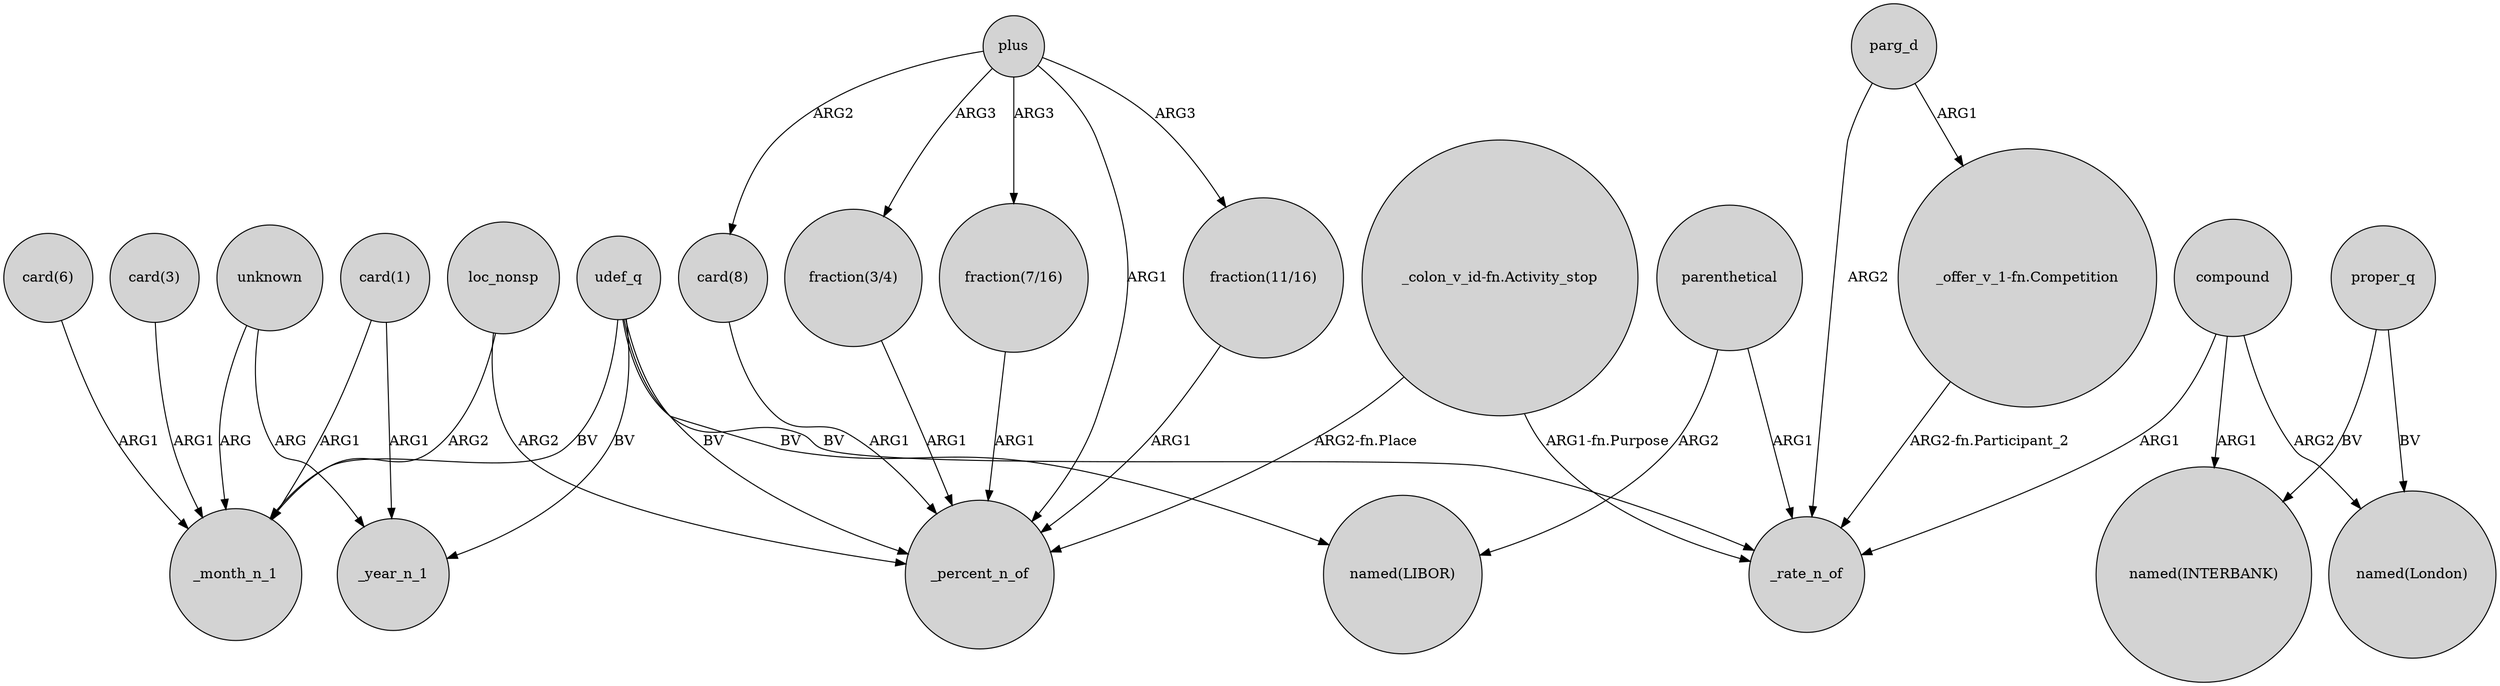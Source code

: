 digraph {
	node [shape=circle style=filled]
	udef_q -> _month_n_1 [label=BV]
	parenthetical -> _rate_n_of [label=ARG1]
	"_offer_v_1-fn.Competition" -> _rate_n_of [label="ARG2-fn.Participant_2"]
	unknown -> _year_n_1 [label=ARG]
	"card(1)" -> _year_n_1 [label=ARG1]
	udef_q -> "named(LIBOR)" [label=BV]
	compound -> "named(London)" [label=ARG2]
	plus -> "card(8)" [label=ARG2]
	loc_nonsp -> _percent_n_of [label=ARG2]
	"_colon_v_id-fn.Activity_stop" -> _percent_n_of [label="ARG2-fn.Place"]
	"fraction(7/16)" -> _percent_n_of [label=ARG1]
	"card(3)" -> _month_n_1 [label=ARG1]
	proper_q -> "named(INTERBANK)" [label=BV]
	"card(8)" -> _percent_n_of [label=ARG1]
	compound -> _rate_n_of [label=ARG1]
	udef_q -> _rate_n_of [label=BV]
	loc_nonsp -> _month_n_1 [label=ARG2]
	plus -> _percent_n_of [label=ARG1]
	parg_d -> "_offer_v_1-fn.Competition" [label=ARG1]
	plus -> "fraction(7/16)" [label=ARG3]
	"card(1)" -> _month_n_1 [label=ARG1]
	udef_q -> _percent_n_of [label=BV]
	parenthetical -> "named(LIBOR)" [label=ARG2]
	plus -> "fraction(11/16)" [label=ARG3]
	compound -> "named(INTERBANK)" [label=ARG1]
	"fraction(11/16)" -> _percent_n_of [label=ARG1]
	proper_q -> "named(London)" [label=BV]
	udef_q -> _year_n_1 [label=BV]
	"fraction(3/4)" -> _percent_n_of [label=ARG1]
	plus -> "fraction(3/4)" [label=ARG3]
	"card(6)" -> _month_n_1 [label=ARG1]
	parg_d -> _rate_n_of [label=ARG2]
	unknown -> _month_n_1 [label=ARG]
	"_colon_v_id-fn.Activity_stop" -> _rate_n_of [label="ARG1-fn.Purpose"]
}
